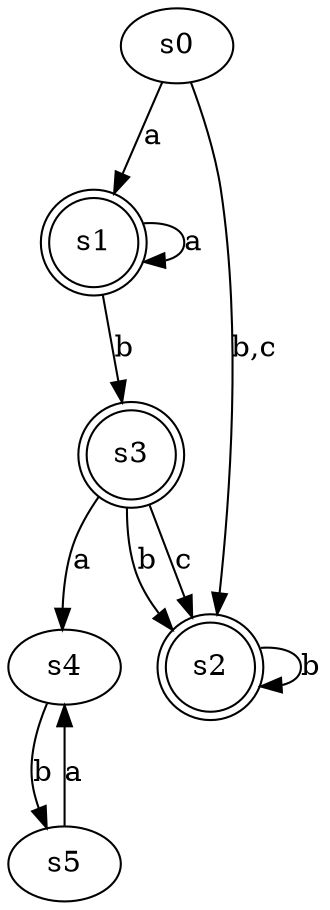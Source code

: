 digraph {
s0 [label="s0"]
s1 [label="s1", shape=doublecircle]
s2 [label="s2", shape=doublecircle]
s3 [label="s3", shape=doublecircle]
s4 [label="s4"]
s5 [label="s5"]

s0 -> s1 [label="a"]
s0 -> s2 [label="b,c"]
s1 -> s3 [label="b"]
s1 -> s1 [label="a"]
s2 -> s2 [label="b"]
s3 -> s2 [label="c"]
s3 -> s2 [label="b"]
s3 -> s4 [label="a"]
s4 -> s5 [label="b"]
s5 -> s4 [label="a"]
} 
